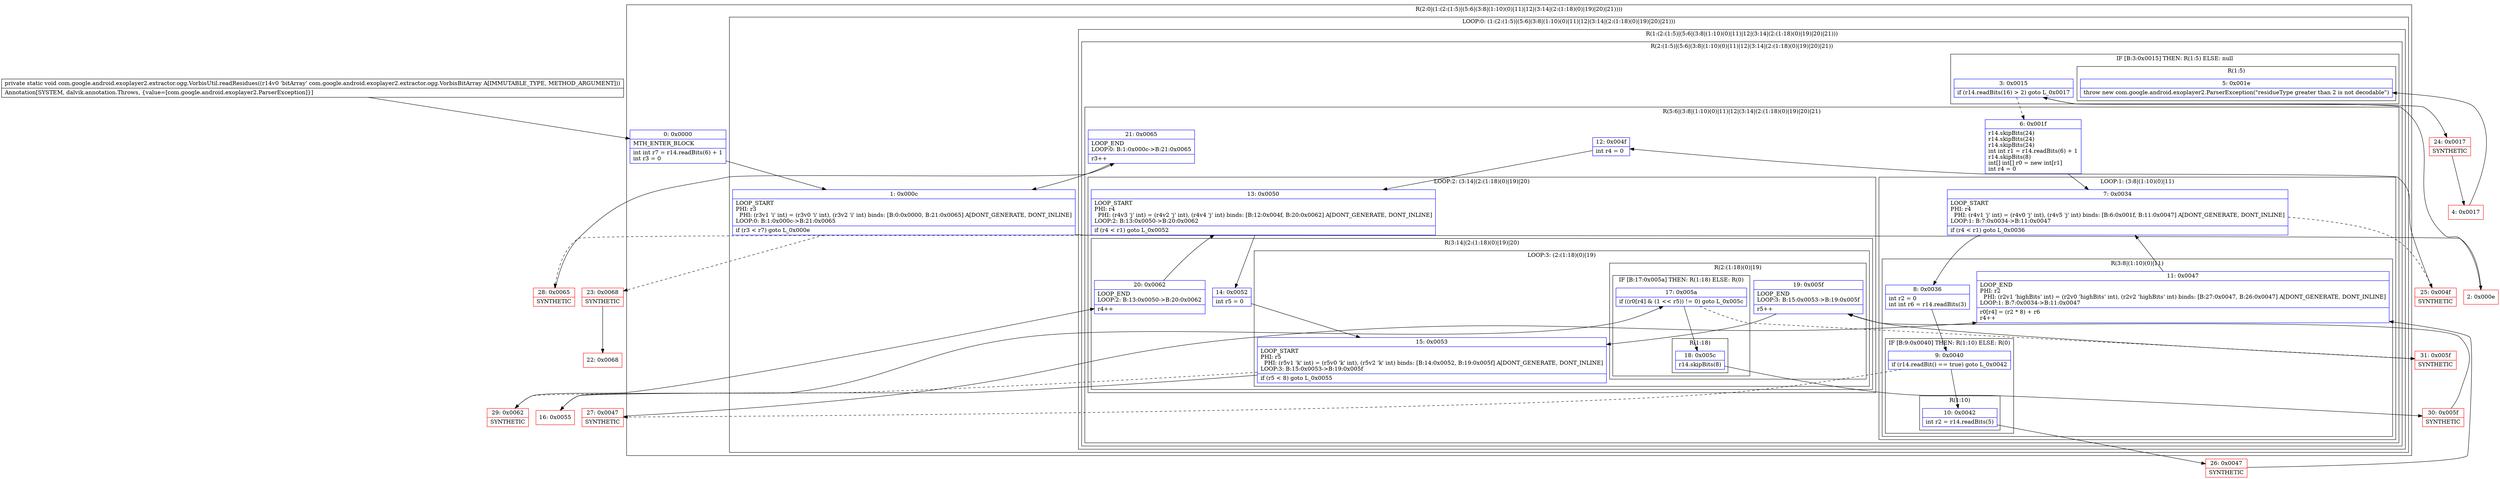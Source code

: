 digraph "CFG forcom.google.android.exoplayer2.extractor.ogg.VorbisUtil.readResidues(Lcom\/google\/android\/exoplayer2\/extractor\/ogg\/VorbisBitArray;)V" {
subgraph cluster_Region_865008980 {
label = "R(2:0|(1:(2:(1:5)|(5:6|(3:8|(1:10)(0)|11)|12|(3:14|(2:(1:18)(0)|19)|20)|21))))";
node [shape=record,color=blue];
Node_0 [shape=record,label="{0\:\ 0x0000|MTH_ENTER_BLOCK\l|int int r7 = r14.readBits(6) + 1\lint r3 = 0\l}"];
subgraph cluster_LoopRegion_1515846890 {
label = "LOOP:0: (1:(2:(1:5)|(5:6|(3:8|(1:10)(0)|11)|12|(3:14|(2:(1:18)(0)|19)|20)|21)))";
node [shape=record,color=blue];
Node_1 [shape=record,label="{1\:\ 0x000c|LOOP_START\lPHI: r3 \l  PHI: (r3v1 'i' int) = (r3v0 'i' int), (r3v2 'i' int) binds: [B:0:0x0000, B:21:0x0065] A[DONT_GENERATE, DONT_INLINE]\lLOOP:0: B:1:0x000c\-\>B:21:0x0065\l|if (r3 \< r7) goto L_0x000e\l}"];
subgraph cluster_Region_1178157766 {
label = "R(1:(2:(1:5)|(5:6|(3:8|(1:10)(0)|11)|12|(3:14|(2:(1:18)(0)|19)|20)|21)))";
node [shape=record,color=blue];
subgraph cluster_Region_1222562792 {
label = "R(2:(1:5)|(5:6|(3:8|(1:10)(0)|11)|12|(3:14|(2:(1:18)(0)|19)|20)|21))";
node [shape=record,color=blue];
subgraph cluster_IfRegion_383643261 {
label = "IF [B:3:0x0015] THEN: R(1:5) ELSE: null";
node [shape=record,color=blue];
Node_3 [shape=record,label="{3\:\ 0x0015|if (r14.readBits(16) \> 2) goto L_0x0017\l}"];
subgraph cluster_Region_1436503939 {
label = "R(1:5)";
node [shape=record,color=blue];
Node_5 [shape=record,label="{5\:\ 0x001e|throw new com.google.android.exoplayer2.ParserException(\"residueType greater than 2 is not decodable\")\l}"];
}
}
subgraph cluster_Region_1829120256 {
label = "R(5:6|(3:8|(1:10)(0)|11)|12|(3:14|(2:(1:18)(0)|19)|20)|21)";
node [shape=record,color=blue];
Node_6 [shape=record,label="{6\:\ 0x001f|r14.skipBits(24)\lr14.skipBits(24)\lr14.skipBits(24)\lint int r1 = r14.readBits(6) + 1\lr14.skipBits(8)\lint[] int[] r0 = new int[r1]\lint r4 = 0\l}"];
subgraph cluster_LoopRegion_1381392589 {
label = "LOOP:1: (3:8|(1:10)(0)|11)";
node [shape=record,color=blue];
Node_7 [shape=record,label="{7\:\ 0x0034|LOOP_START\lPHI: r4 \l  PHI: (r4v1 'j' int) = (r4v0 'j' int), (r4v5 'j' int) binds: [B:6:0x001f, B:11:0x0047] A[DONT_GENERATE, DONT_INLINE]\lLOOP:1: B:7:0x0034\-\>B:11:0x0047\l|if (r4 \< r1) goto L_0x0036\l}"];
subgraph cluster_Region_56443654 {
label = "R(3:8|(1:10)(0)|11)";
node [shape=record,color=blue];
Node_8 [shape=record,label="{8\:\ 0x0036|int r2 = 0\lint int r6 = r14.readBits(3)\l}"];
subgraph cluster_IfRegion_1497106564 {
label = "IF [B:9:0x0040] THEN: R(1:10) ELSE: R(0)";
node [shape=record,color=blue];
Node_9 [shape=record,label="{9\:\ 0x0040|if (r14.readBit() == true) goto L_0x0042\l}"];
subgraph cluster_Region_1440181018 {
label = "R(1:10)";
node [shape=record,color=blue];
Node_10 [shape=record,label="{10\:\ 0x0042|int r2 = r14.readBits(5)\l}"];
}
subgraph cluster_Region_1732497880 {
label = "R(0)";
node [shape=record,color=blue];
}
}
Node_11 [shape=record,label="{11\:\ 0x0047|LOOP_END\lPHI: r2 \l  PHI: (r2v1 'highBits' int) = (r2v0 'highBits' int), (r2v2 'highBits' int) binds: [B:27:0x0047, B:26:0x0047] A[DONT_GENERATE, DONT_INLINE]\lLOOP:1: B:7:0x0034\-\>B:11:0x0047\l|r0[r4] = (r2 * 8) + r6\lr4++\l}"];
}
}
Node_12 [shape=record,label="{12\:\ 0x004f|int r4 = 0\l}"];
subgraph cluster_LoopRegion_376849294 {
label = "LOOP:2: (3:14|(2:(1:18)(0)|19)|20)";
node [shape=record,color=blue];
Node_13 [shape=record,label="{13\:\ 0x0050|LOOP_START\lPHI: r4 \l  PHI: (r4v3 'j' int) = (r4v2 'j' int), (r4v4 'j' int) binds: [B:12:0x004f, B:20:0x0062] A[DONT_GENERATE, DONT_INLINE]\lLOOP:2: B:13:0x0050\-\>B:20:0x0062\l|if (r4 \< r1) goto L_0x0052\l}"];
subgraph cluster_Region_1048475496 {
label = "R(3:14|(2:(1:18)(0)|19)|20)";
node [shape=record,color=blue];
Node_14 [shape=record,label="{14\:\ 0x0052|int r5 = 0\l}"];
subgraph cluster_LoopRegion_439363866 {
label = "LOOP:3: (2:(1:18)(0)|19)";
node [shape=record,color=blue];
Node_15 [shape=record,label="{15\:\ 0x0053|LOOP_START\lPHI: r5 \l  PHI: (r5v1 'k' int) = (r5v0 'k' int), (r5v2 'k' int) binds: [B:14:0x0052, B:19:0x005f] A[DONT_GENERATE, DONT_INLINE]\lLOOP:3: B:15:0x0053\-\>B:19:0x005f\l|if (r5 \< 8) goto L_0x0055\l}"];
subgraph cluster_Region_1939610665 {
label = "R(2:(1:18)(0)|19)";
node [shape=record,color=blue];
subgraph cluster_IfRegion_1599022148 {
label = "IF [B:17:0x005a] THEN: R(1:18) ELSE: R(0)";
node [shape=record,color=blue];
Node_17 [shape=record,label="{17\:\ 0x005a|if ((r0[r4] & (1 \<\< r5)) != 0) goto L_0x005c\l}"];
subgraph cluster_Region_504657227 {
label = "R(1:18)";
node [shape=record,color=blue];
Node_18 [shape=record,label="{18\:\ 0x005c|r14.skipBits(8)\l}"];
}
subgraph cluster_Region_836293213 {
label = "R(0)";
node [shape=record,color=blue];
}
}
Node_19 [shape=record,label="{19\:\ 0x005f|LOOP_END\lLOOP:3: B:15:0x0053\-\>B:19:0x005f\l|r5++\l}"];
}
}
Node_20 [shape=record,label="{20\:\ 0x0062|LOOP_END\lLOOP:2: B:13:0x0050\-\>B:20:0x0062\l|r4++\l}"];
}
}
Node_21 [shape=record,label="{21\:\ 0x0065|LOOP_END\lLOOP:0: B:1:0x000c\-\>B:21:0x0065\l|r3++\l}"];
}
}
}
}
}
Node_2 [shape=record,color=red,label="{2\:\ 0x000e}"];
Node_4 [shape=record,color=red,label="{4\:\ 0x0017}"];
Node_16 [shape=record,color=red,label="{16\:\ 0x0055}"];
Node_22 [shape=record,color=red,label="{22\:\ 0x0068}"];
Node_23 [shape=record,color=red,label="{23\:\ 0x0068|SYNTHETIC\l}"];
Node_24 [shape=record,color=red,label="{24\:\ 0x0017|SYNTHETIC\l}"];
Node_25 [shape=record,color=red,label="{25\:\ 0x004f|SYNTHETIC\l}"];
Node_26 [shape=record,color=red,label="{26\:\ 0x0047|SYNTHETIC\l}"];
Node_27 [shape=record,color=red,label="{27\:\ 0x0047|SYNTHETIC\l}"];
Node_28 [shape=record,color=red,label="{28\:\ 0x0065|SYNTHETIC\l}"];
Node_29 [shape=record,color=red,label="{29\:\ 0x0062|SYNTHETIC\l}"];
Node_30 [shape=record,color=red,label="{30\:\ 0x005f|SYNTHETIC\l}"];
Node_31 [shape=record,color=red,label="{31\:\ 0x005f|SYNTHETIC\l}"];
MethodNode[shape=record,label="{private static void com.google.android.exoplayer2.extractor.ogg.VorbisUtil.readResidues((r14v0 'bitArray' com.google.android.exoplayer2.extractor.ogg.VorbisBitArray A[IMMUTABLE_TYPE, METHOD_ARGUMENT]))  | Annotation[SYSTEM, dalvik.annotation.Throws, \{value=[com.google.android.exoplayer2.ParserException]\}]\l}"];
MethodNode -> Node_0;
Node_0 -> Node_1;
Node_1 -> Node_2;
Node_1 -> Node_23[style=dashed];
Node_3 -> Node_6[style=dashed];
Node_3 -> Node_24;
Node_6 -> Node_7;
Node_7 -> Node_8;
Node_7 -> Node_25[style=dashed];
Node_8 -> Node_9;
Node_9 -> Node_10;
Node_9 -> Node_27[style=dashed];
Node_10 -> Node_26;
Node_11 -> Node_7;
Node_12 -> Node_13;
Node_13 -> Node_14;
Node_13 -> Node_28[style=dashed];
Node_14 -> Node_15;
Node_15 -> Node_16;
Node_15 -> Node_29[style=dashed];
Node_17 -> Node_18;
Node_17 -> Node_31[style=dashed];
Node_18 -> Node_30;
Node_19 -> Node_15;
Node_20 -> Node_13;
Node_21 -> Node_1;
Node_2 -> Node_3;
Node_4 -> Node_5;
Node_16 -> Node_17;
Node_23 -> Node_22;
Node_24 -> Node_4;
Node_25 -> Node_12;
Node_26 -> Node_11;
Node_27 -> Node_11;
Node_28 -> Node_21;
Node_29 -> Node_20;
Node_30 -> Node_19;
Node_31 -> Node_19;
}

